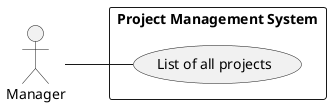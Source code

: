 @startuml
left to right direction

"Manager"

rectangle "Project Management System"{
Manager -- (List of all projects)
}

@enduml